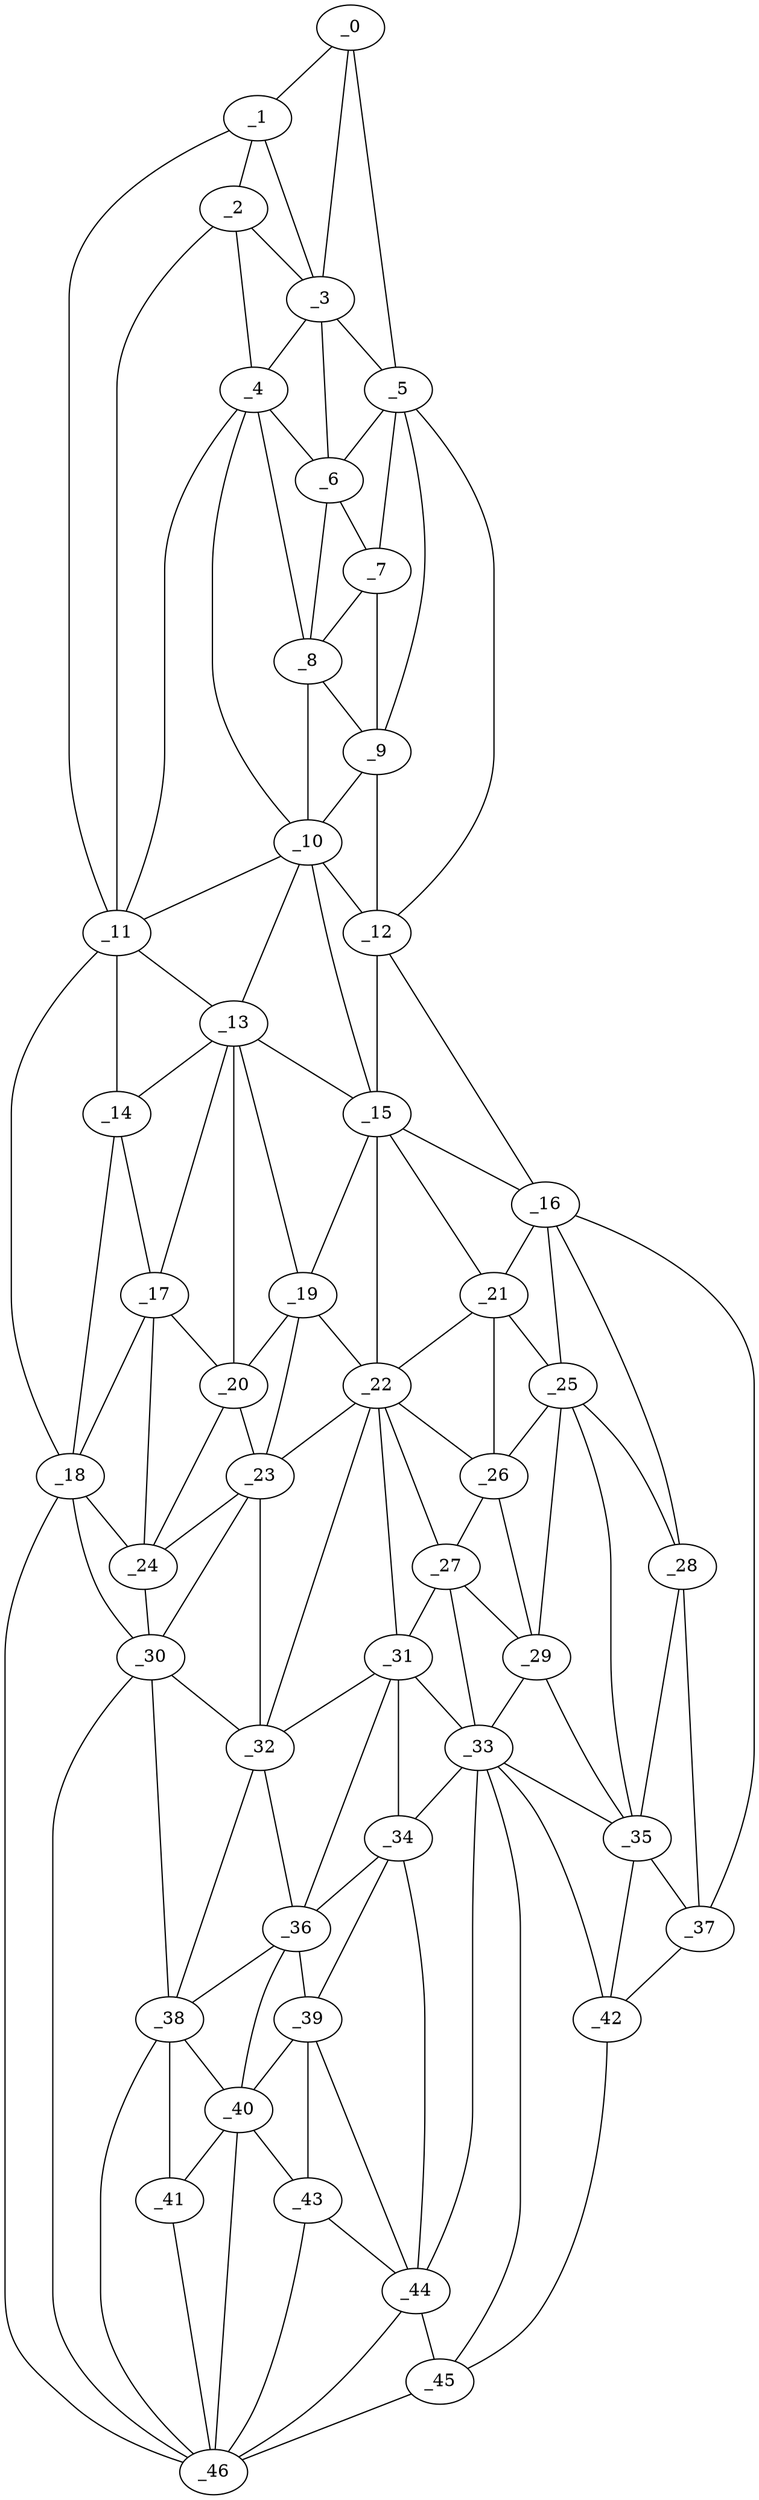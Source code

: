 graph "obj87__285.gxl" {
	_0	 [x=4,
		y=42];
	_1	 [x=6,
		y=53];
	_0 -- _1	 [valence=1];
	_3	 [x=19,
		y=45];
	_0 -- _3	 [valence=2];
	_5	 [x=26,
		y=35];
	_0 -- _5	 [valence=1];
	_2	 [x=14,
		y=61];
	_1 -- _2	 [valence=2];
	_1 -- _3	 [valence=2];
	_11	 [x=57,
		y=106];
	_1 -- _11	 [valence=1];
	_2 -- _3	 [valence=2];
	_4	 [x=24,
		y=56];
	_2 -- _4	 [valence=2];
	_2 -- _11	 [valence=2];
	_3 -- _4	 [valence=1];
	_3 -- _5	 [valence=1];
	_6	 [x=26,
		y=43];
	_3 -- _6	 [valence=2];
	_4 -- _6	 [valence=2];
	_8	 [x=35,
		y=53];
	_4 -- _8	 [valence=2];
	_10	 [x=51,
		y=60];
	_4 -- _10	 [valence=2];
	_4 -- _11	 [valence=1];
	_5 -- _6	 [valence=2];
	_7	 [x=35,
		y=35];
	_5 -- _7	 [valence=2];
	_9	 [x=43,
		y=33];
	_5 -- _9	 [valence=2];
	_12	 [x=58,
		y=30];
	_5 -- _12	 [valence=1];
	_6 -- _7	 [valence=2];
	_6 -- _8	 [valence=1];
	_7 -- _8	 [valence=2];
	_7 -- _9	 [valence=2];
	_8 -- _9	 [valence=2];
	_8 -- _10	 [valence=2];
	_9 -- _10	 [valence=2];
	_9 -- _12	 [valence=1];
	_10 -- _11	 [valence=2];
	_10 -- _12	 [valence=2];
	_13	 [x=65,
		y=70];
	_10 -- _13	 [valence=1];
	_15	 [x=70,
		y=60];
	_10 -- _15	 [valence=2];
	_11 -- _13	 [valence=1];
	_14	 [x=65,
		y=104];
	_11 -- _14	 [valence=2];
	_18	 [x=77,
		y=102];
	_11 -- _18	 [valence=1];
	_12 -- _15	 [valence=1];
	_16	 [x=76,
		y=30];
	_12 -- _16	 [valence=1];
	_13 -- _14	 [valence=2];
	_13 -- _15	 [valence=2];
	_17	 [x=76,
		y=97];
	_13 -- _17	 [valence=2];
	_19	 [x=83,
		y=80];
	_13 -- _19	 [valence=1];
	_20	 [x=83,
		y=85];
	_13 -- _20	 [valence=2];
	_14 -- _17	 [valence=2];
	_14 -- _18	 [valence=2];
	_15 -- _16	 [valence=2];
	_15 -- _19	 [valence=2];
	_21	 [x=85,
		y=56];
	_15 -- _21	 [valence=1];
	_22	 [x=88,
		y=76];
	_15 -- _22	 [valence=1];
	_16 -- _21	 [valence=2];
	_25	 [x=91,
		y=45];
	_16 -- _25	 [valence=2];
	_28	 [x=97,
		y=33];
	_16 -- _28	 [valence=1];
	_37	 [x=105,
		y=34];
	_16 -- _37	 [valence=1];
	_17 -- _18	 [valence=2];
	_17 -- _20	 [valence=1];
	_24	 [x=90,
		y=92];
	_17 -- _24	 [valence=2];
	_18 -- _24	 [valence=1];
	_30	 [x=98,
		y=90];
	_18 -- _30	 [valence=1];
	_46	 [x=122,
		y=87];
	_18 -- _46	 [valence=1];
	_19 -- _20	 [valence=1];
	_19 -- _22	 [valence=1];
	_23	 [x=88,
		y=87];
	_19 -- _23	 [valence=2];
	_20 -- _23	 [valence=1];
	_20 -- _24	 [valence=2];
	_21 -- _22	 [valence=2];
	_21 -- _25	 [valence=1];
	_26	 [x=91,
		y=58];
	_21 -- _26	 [valence=1];
	_22 -- _23	 [valence=1];
	_22 -- _26	 [valence=1];
	_27	 [x=96,
		y=70];
	_22 -- _27	 [valence=1];
	_31	 [x=99,
		y=74];
	_22 -- _31	 [valence=2];
	_32	 [x=99,
		y=85];
	_22 -- _32	 [valence=1];
	_23 -- _24	 [valence=2];
	_23 -- _30	 [valence=2];
	_23 -- _32	 [valence=2];
	_24 -- _30	 [valence=2];
	_25 -- _26	 [valence=2];
	_25 -- _28	 [valence=1];
	_29	 [x=97,
		y=55];
	_25 -- _29	 [valence=2];
	_35	 [x=103,
		y=46];
	_25 -- _35	 [valence=2];
	_26 -- _27	 [valence=1];
	_26 -- _29	 [valence=2];
	_27 -- _29	 [valence=2];
	_27 -- _31	 [valence=2];
	_33	 [x=101,
		y=54];
	_27 -- _33	 [valence=1];
	_28 -- _35	 [valence=2];
	_28 -- _37	 [valence=2];
	_29 -- _33	 [valence=1];
	_29 -- _35	 [valence=2];
	_30 -- _32	 [valence=2];
	_38	 [x=108,
		y=87];
	_30 -- _38	 [valence=1];
	_30 -- _46	 [valence=2];
	_31 -- _32	 [valence=2];
	_31 -- _33	 [valence=2];
	_34	 [x=102,
		y=76];
	_31 -- _34	 [valence=2];
	_36	 [x=103,
		y=81];
	_31 -- _36	 [valence=2];
	_32 -- _36	 [valence=2];
	_32 -- _38	 [valence=1];
	_33 -- _34	 [valence=1];
	_33 -- _35	 [valence=2];
	_42	 [x=117,
		y=46];
	_33 -- _42	 [valence=2];
	_44	 [x=120,
		y=64];
	_33 -- _44	 [valence=2];
	_45	 [x=121,
		y=52];
	_33 -- _45	 [valence=1];
	_34 -- _36	 [valence=2];
	_39	 [x=111,
		y=77];
	_34 -- _39	 [valence=2];
	_34 -- _44	 [valence=2];
	_35 -- _37	 [valence=1];
	_35 -- _42	 [valence=1];
	_36 -- _38	 [valence=2];
	_36 -- _39	 [valence=2];
	_40	 [x=112,
		y=81];
	_36 -- _40	 [valence=2];
	_37 -- _42	 [valence=1];
	_38 -- _40	 [valence=2];
	_41	 [x=112,
		y=84];
	_38 -- _41	 [valence=2];
	_38 -- _46	 [valence=2];
	_39 -- _40	 [valence=2];
	_43	 [x=118,
		y=72];
	_39 -- _43	 [valence=1];
	_39 -- _44	 [valence=2];
	_40 -- _41	 [valence=2];
	_40 -- _43	 [valence=2];
	_40 -- _46	 [valence=2];
	_41 -- _46	 [valence=1];
	_42 -- _45	 [valence=1];
	_43 -- _44	 [valence=2];
	_43 -- _46	 [valence=1];
	_44 -- _45	 [valence=1];
	_44 -- _46	 [valence=1];
	_45 -- _46	 [valence=1];
}

